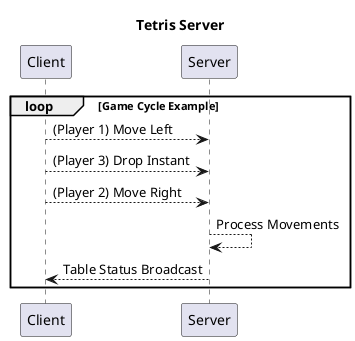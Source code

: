 @startuml Tetris Server

title Tetris Server

participant "Client" as client
participant "Server" as server

loop Game Cycle Example

client --> server : (Player 1) Move Left
client --> server : (Player 3) Drop Instant
client --> server : (Player 2) Move Right

server --> server : Process Movements
server --> client : Table Status Broadcast

end loop 

@enduml
